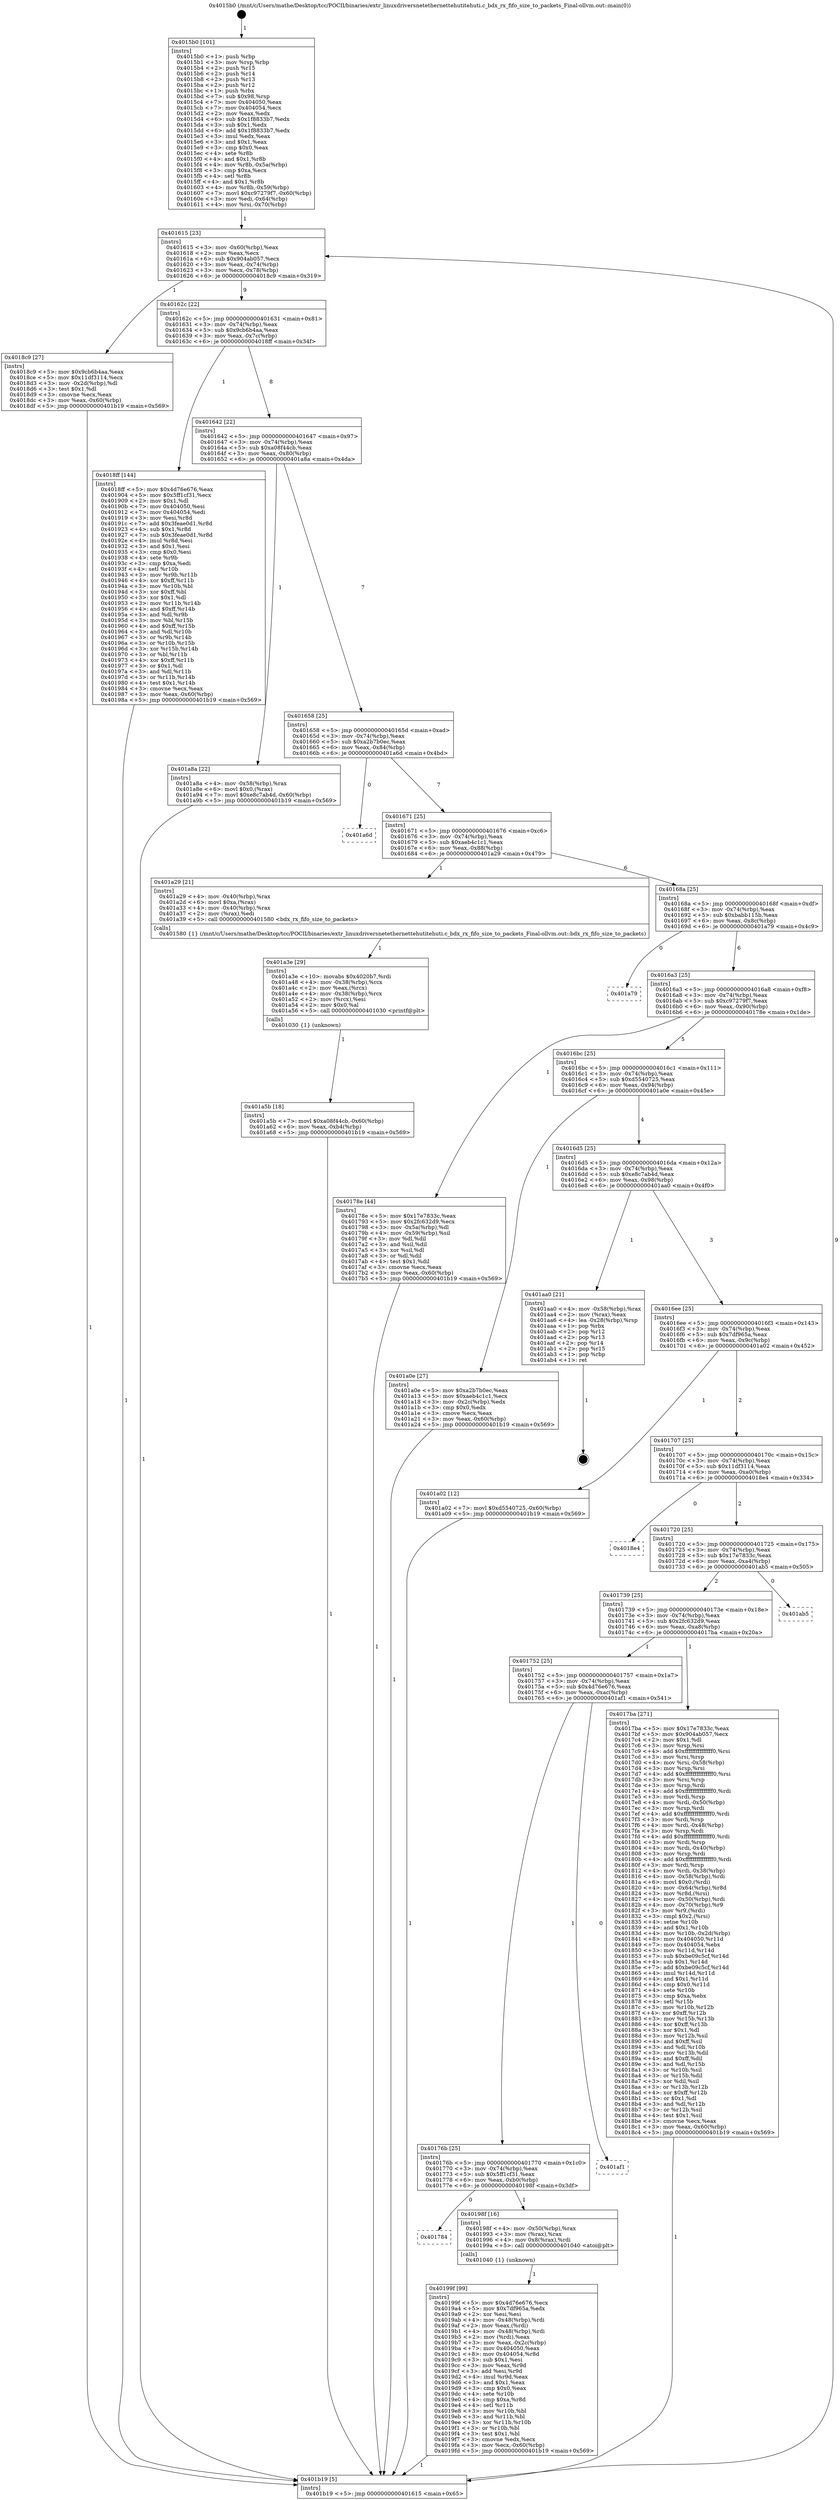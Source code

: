 digraph "0x4015b0" {
  label = "0x4015b0 (/mnt/c/Users/mathe/Desktop/tcc/POCII/binaries/extr_linuxdriversnetethernettehutitehuti.c_bdx_rx_fifo_size_to_packets_Final-ollvm.out::main(0))"
  labelloc = "t"
  node[shape=record]

  Entry [label="",width=0.3,height=0.3,shape=circle,fillcolor=black,style=filled]
  "0x401615" [label="{
     0x401615 [23]\l
     | [instrs]\l
     &nbsp;&nbsp;0x401615 \<+3\>: mov -0x60(%rbp),%eax\l
     &nbsp;&nbsp;0x401618 \<+2\>: mov %eax,%ecx\l
     &nbsp;&nbsp;0x40161a \<+6\>: sub $0x904ab057,%ecx\l
     &nbsp;&nbsp;0x401620 \<+3\>: mov %eax,-0x74(%rbp)\l
     &nbsp;&nbsp;0x401623 \<+3\>: mov %ecx,-0x78(%rbp)\l
     &nbsp;&nbsp;0x401626 \<+6\>: je 00000000004018c9 \<main+0x319\>\l
  }"]
  "0x4018c9" [label="{
     0x4018c9 [27]\l
     | [instrs]\l
     &nbsp;&nbsp;0x4018c9 \<+5\>: mov $0x9cb6b4aa,%eax\l
     &nbsp;&nbsp;0x4018ce \<+5\>: mov $0x11df3114,%ecx\l
     &nbsp;&nbsp;0x4018d3 \<+3\>: mov -0x2d(%rbp),%dl\l
     &nbsp;&nbsp;0x4018d6 \<+3\>: test $0x1,%dl\l
     &nbsp;&nbsp;0x4018d9 \<+3\>: cmovne %ecx,%eax\l
     &nbsp;&nbsp;0x4018dc \<+3\>: mov %eax,-0x60(%rbp)\l
     &nbsp;&nbsp;0x4018df \<+5\>: jmp 0000000000401b19 \<main+0x569\>\l
  }"]
  "0x40162c" [label="{
     0x40162c [22]\l
     | [instrs]\l
     &nbsp;&nbsp;0x40162c \<+5\>: jmp 0000000000401631 \<main+0x81\>\l
     &nbsp;&nbsp;0x401631 \<+3\>: mov -0x74(%rbp),%eax\l
     &nbsp;&nbsp;0x401634 \<+5\>: sub $0x9cb6b4aa,%eax\l
     &nbsp;&nbsp;0x401639 \<+3\>: mov %eax,-0x7c(%rbp)\l
     &nbsp;&nbsp;0x40163c \<+6\>: je 00000000004018ff \<main+0x34f\>\l
  }"]
  Exit [label="",width=0.3,height=0.3,shape=circle,fillcolor=black,style=filled,peripheries=2]
  "0x4018ff" [label="{
     0x4018ff [144]\l
     | [instrs]\l
     &nbsp;&nbsp;0x4018ff \<+5\>: mov $0x4d76e676,%eax\l
     &nbsp;&nbsp;0x401904 \<+5\>: mov $0x5ff1cf31,%ecx\l
     &nbsp;&nbsp;0x401909 \<+2\>: mov $0x1,%dl\l
     &nbsp;&nbsp;0x40190b \<+7\>: mov 0x404050,%esi\l
     &nbsp;&nbsp;0x401912 \<+7\>: mov 0x404054,%edi\l
     &nbsp;&nbsp;0x401919 \<+3\>: mov %esi,%r8d\l
     &nbsp;&nbsp;0x40191c \<+7\>: add $0x3feae0d1,%r8d\l
     &nbsp;&nbsp;0x401923 \<+4\>: sub $0x1,%r8d\l
     &nbsp;&nbsp;0x401927 \<+7\>: sub $0x3feae0d1,%r8d\l
     &nbsp;&nbsp;0x40192e \<+4\>: imul %r8d,%esi\l
     &nbsp;&nbsp;0x401932 \<+3\>: and $0x1,%esi\l
     &nbsp;&nbsp;0x401935 \<+3\>: cmp $0x0,%esi\l
     &nbsp;&nbsp;0x401938 \<+4\>: sete %r9b\l
     &nbsp;&nbsp;0x40193c \<+3\>: cmp $0xa,%edi\l
     &nbsp;&nbsp;0x40193f \<+4\>: setl %r10b\l
     &nbsp;&nbsp;0x401943 \<+3\>: mov %r9b,%r11b\l
     &nbsp;&nbsp;0x401946 \<+4\>: xor $0xff,%r11b\l
     &nbsp;&nbsp;0x40194a \<+3\>: mov %r10b,%bl\l
     &nbsp;&nbsp;0x40194d \<+3\>: xor $0xff,%bl\l
     &nbsp;&nbsp;0x401950 \<+3\>: xor $0x1,%dl\l
     &nbsp;&nbsp;0x401953 \<+3\>: mov %r11b,%r14b\l
     &nbsp;&nbsp;0x401956 \<+4\>: and $0xff,%r14b\l
     &nbsp;&nbsp;0x40195a \<+3\>: and %dl,%r9b\l
     &nbsp;&nbsp;0x40195d \<+3\>: mov %bl,%r15b\l
     &nbsp;&nbsp;0x401960 \<+4\>: and $0xff,%r15b\l
     &nbsp;&nbsp;0x401964 \<+3\>: and %dl,%r10b\l
     &nbsp;&nbsp;0x401967 \<+3\>: or %r9b,%r14b\l
     &nbsp;&nbsp;0x40196a \<+3\>: or %r10b,%r15b\l
     &nbsp;&nbsp;0x40196d \<+3\>: xor %r15b,%r14b\l
     &nbsp;&nbsp;0x401970 \<+3\>: or %bl,%r11b\l
     &nbsp;&nbsp;0x401973 \<+4\>: xor $0xff,%r11b\l
     &nbsp;&nbsp;0x401977 \<+3\>: or $0x1,%dl\l
     &nbsp;&nbsp;0x40197a \<+3\>: and %dl,%r11b\l
     &nbsp;&nbsp;0x40197d \<+3\>: or %r11b,%r14b\l
     &nbsp;&nbsp;0x401980 \<+4\>: test $0x1,%r14b\l
     &nbsp;&nbsp;0x401984 \<+3\>: cmovne %ecx,%eax\l
     &nbsp;&nbsp;0x401987 \<+3\>: mov %eax,-0x60(%rbp)\l
     &nbsp;&nbsp;0x40198a \<+5\>: jmp 0000000000401b19 \<main+0x569\>\l
  }"]
  "0x401642" [label="{
     0x401642 [22]\l
     | [instrs]\l
     &nbsp;&nbsp;0x401642 \<+5\>: jmp 0000000000401647 \<main+0x97\>\l
     &nbsp;&nbsp;0x401647 \<+3\>: mov -0x74(%rbp),%eax\l
     &nbsp;&nbsp;0x40164a \<+5\>: sub $0xa08f44cb,%eax\l
     &nbsp;&nbsp;0x40164f \<+3\>: mov %eax,-0x80(%rbp)\l
     &nbsp;&nbsp;0x401652 \<+6\>: je 0000000000401a8a \<main+0x4da\>\l
  }"]
  "0x401a5b" [label="{
     0x401a5b [18]\l
     | [instrs]\l
     &nbsp;&nbsp;0x401a5b \<+7\>: movl $0xa08f44cb,-0x60(%rbp)\l
     &nbsp;&nbsp;0x401a62 \<+6\>: mov %eax,-0xb4(%rbp)\l
     &nbsp;&nbsp;0x401a68 \<+5\>: jmp 0000000000401b19 \<main+0x569\>\l
  }"]
  "0x401a8a" [label="{
     0x401a8a [22]\l
     | [instrs]\l
     &nbsp;&nbsp;0x401a8a \<+4\>: mov -0x58(%rbp),%rax\l
     &nbsp;&nbsp;0x401a8e \<+6\>: movl $0x0,(%rax)\l
     &nbsp;&nbsp;0x401a94 \<+7\>: movl $0xe8c7ab4d,-0x60(%rbp)\l
     &nbsp;&nbsp;0x401a9b \<+5\>: jmp 0000000000401b19 \<main+0x569\>\l
  }"]
  "0x401658" [label="{
     0x401658 [25]\l
     | [instrs]\l
     &nbsp;&nbsp;0x401658 \<+5\>: jmp 000000000040165d \<main+0xad\>\l
     &nbsp;&nbsp;0x40165d \<+3\>: mov -0x74(%rbp),%eax\l
     &nbsp;&nbsp;0x401660 \<+5\>: sub $0xa2b7b0ec,%eax\l
     &nbsp;&nbsp;0x401665 \<+6\>: mov %eax,-0x84(%rbp)\l
     &nbsp;&nbsp;0x40166b \<+6\>: je 0000000000401a6d \<main+0x4bd\>\l
  }"]
  "0x401a3e" [label="{
     0x401a3e [29]\l
     | [instrs]\l
     &nbsp;&nbsp;0x401a3e \<+10\>: movabs $0x4020b7,%rdi\l
     &nbsp;&nbsp;0x401a48 \<+4\>: mov -0x38(%rbp),%rcx\l
     &nbsp;&nbsp;0x401a4c \<+2\>: mov %eax,(%rcx)\l
     &nbsp;&nbsp;0x401a4e \<+4\>: mov -0x38(%rbp),%rcx\l
     &nbsp;&nbsp;0x401a52 \<+2\>: mov (%rcx),%esi\l
     &nbsp;&nbsp;0x401a54 \<+2\>: mov $0x0,%al\l
     &nbsp;&nbsp;0x401a56 \<+5\>: call 0000000000401030 \<printf@plt\>\l
     | [calls]\l
     &nbsp;&nbsp;0x401030 \{1\} (unknown)\l
  }"]
  "0x401a6d" [label="{
     0x401a6d\l
  }", style=dashed]
  "0x401671" [label="{
     0x401671 [25]\l
     | [instrs]\l
     &nbsp;&nbsp;0x401671 \<+5\>: jmp 0000000000401676 \<main+0xc6\>\l
     &nbsp;&nbsp;0x401676 \<+3\>: mov -0x74(%rbp),%eax\l
     &nbsp;&nbsp;0x401679 \<+5\>: sub $0xaeb4c1c1,%eax\l
     &nbsp;&nbsp;0x40167e \<+6\>: mov %eax,-0x88(%rbp)\l
     &nbsp;&nbsp;0x401684 \<+6\>: je 0000000000401a29 \<main+0x479\>\l
  }"]
  "0x40199f" [label="{
     0x40199f [99]\l
     | [instrs]\l
     &nbsp;&nbsp;0x40199f \<+5\>: mov $0x4d76e676,%ecx\l
     &nbsp;&nbsp;0x4019a4 \<+5\>: mov $0x7df965a,%edx\l
     &nbsp;&nbsp;0x4019a9 \<+2\>: xor %esi,%esi\l
     &nbsp;&nbsp;0x4019ab \<+4\>: mov -0x48(%rbp),%rdi\l
     &nbsp;&nbsp;0x4019af \<+2\>: mov %eax,(%rdi)\l
     &nbsp;&nbsp;0x4019b1 \<+4\>: mov -0x48(%rbp),%rdi\l
     &nbsp;&nbsp;0x4019b5 \<+2\>: mov (%rdi),%eax\l
     &nbsp;&nbsp;0x4019b7 \<+3\>: mov %eax,-0x2c(%rbp)\l
     &nbsp;&nbsp;0x4019ba \<+7\>: mov 0x404050,%eax\l
     &nbsp;&nbsp;0x4019c1 \<+8\>: mov 0x404054,%r8d\l
     &nbsp;&nbsp;0x4019c9 \<+3\>: sub $0x1,%esi\l
     &nbsp;&nbsp;0x4019cc \<+3\>: mov %eax,%r9d\l
     &nbsp;&nbsp;0x4019cf \<+3\>: add %esi,%r9d\l
     &nbsp;&nbsp;0x4019d2 \<+4\>: imul %r9d,%eax\l
     &nbsp;&nbsp;0x4019d6 \<+3\>: and $0x1,%eax\l
     &nbsp;&nbsp;0x4019d9 \<+3\>: cmp $0x0,%eax\l
     &nbsp;&nbsp;0x4019dc \<+4\>: sete %r10b\l
     &nbsp;&nbsp;0x4019e0 \<+4\>: cmp $0xa,%r8d\l
     &nbsp;&nbsp;0x4019e4 \<+4\>: setl %r11b\l
     &nbsp;&nbsp;0x4019e8 \<+3\>: mov %r10b,%bl\l
     &nbsp;&nbsp;0x4019eb \<+3\>: and %r11b,%bl\l
     &nbsp;&nbsp;0x4019ee \<+3\>: xor %r11b,%r10b\l
     &nbsp;&nbsp;0x4019f1 \<+3\>: or %r10b,%bl\l
     &nbsp;&nbsp;0x4019f4 \<+3\>: test $0x1,%bl\l
     &nbsp;&nbsp;0x4019f7 \<+3\>: cmovne %edx,%ecx\l
     &nbsp;&nbsp;0x4019fa \<+3\>: mov %ecx,-0x60(%rbp)\l
     &nbsp;&nbsp;0x4019fd \<+5\>: jmp 0000000000401b19 \<main+0x569\>\l
  }"]
  "0x401a29" [label="{
     0x401a29 [21]\l
     | [instrs]\l
     &nbsp;&nbsp;0x401a29 \<+4\>: mov -0x40(%rbp),%rax\l
     &nbsp;&nbsp;0x401a2d \<+6\>: movl $0xa,(%rax)\l
     &nbsp;&nbsp;0x401a33 \<+4\>: mov -0x40(%rbp),%rax\l
     &nbsp;&nbsp;0x401a37 \<+2\>: mov (%rax),%edi\l
     &nbsp;&nbsp;0x401a39 \<+5\>: call 0000000000401580 \<bdx_rx_fifo_size_to_packets\>\l
     | [calls]\l
     &nbsp;&nbsp;0x401580 \{1\} (/mnt/c/Users/mathe/Desktop/tcc/POCII/binaries/extr_linuxdriversnetethernettehutitehuti.c_bdx_rx_fifo_size_to_packets_Final-ollvm.out::bdx_rx_fifo_size_to_packets)\l
  }"]
  "0x40168a" [label="{
     0x40168a [25]\l
     | [instrs]\l
     &nbsp;&nbsp;0x40168a \<+5\>: jmp 000000000040168f \<main+0xdf\>\l
     &nbsp;&nbsp;0x40168f \<+3\>: mov -0x74(%rbp),%eax\l
     &nbsp;&nbsp;0x401692 \<+5\>: sub $0xbabb115b,%eax\l
     &nbsp;&nbsp;0x401697 \<+6\>: mov %eax,-0x8c(%rbp)\l
     &nbsp;&nbsp;0x40169d \<+6\>: je 0000000000401a79 \<main+0x4c9\>\l
  }"]
  "0x401784" [label="{
     0x401784\l
  }", style=dashed]
  "0x401a79" [label="{
     0x401a79\l
  }", style=dashed]
  "0x4016a3" [label="{
     0x4016a3 [25]\l
     | [instrs]\l
     &nbsp;&nbsp;0x4016a3 \<+5\>: jmp 00000000004016a8 \<main+0xf8\>\l
     &nbsp;&nbsp;0x4016a8 \<+3\>: mov -0x74(%rbp),%eax\l
     &nbsp;&nbsp;0x4016ab \<+5\>: sub $0xc97279f7,%eax\l
     &nbsp;&nbsp;0x4016b0 \<+6\>: mov %eax,-0x90(%rbp)\l
     &nbsp;&nbsp;0x4016b6 \<+6\>: je 000000000040178e \<main+0x1de\>\l
  }"]
  "0x40198f" [label="{
     0x40198f [16]\l
     | [instrs]\l
     &nbsp;&nbsp;0x40198f \<+4\>: mov -0x50(%rbp),%rax\l
     &nbsp;&nbsp;0x401993 \<+3\>: mov (%rax),%rax\l
     &nbsp;&nbsp;0x401996 \<+4\>: mov 0x8(%rax),%rdi\l
     &nbsp;&nbsp;0x40199a \<+5\>: call 0000000000401040 \<atoi@plt\>\l
     | [calls]\l
     &nbsp;&nbsp;0x401040 \{1\} (unknown)\l
  }"]
  "0x40178e" [label="{
     0x40178e [44]\l
     | [instrs]\l
     &nbsp;&nbsp;0x40178e \<+5\>: mov $0x17e7833c,%eax\l
     &nbsp;&nbsp;0x401793 \<+5\>: mov $0x2fc632d9,%ecx\l
     &nbsp;&nbsp;0x401798 \<+3\>: mov -0x5a(%rbp),%dl\l
     &nbsp;&nbsp;0x40179b \<+4\>: mov -0x59(%rbp),%sil\l
     &nbsp;&nbsp;0x40179f \<+3\>: mov %dl,%dil\l
     &nbsp;&nbsp;0x4017a2 \<+3\>: and %sil,%dil\l
     &nbsp;&nbsp;0x4017a5 \<+3\>: xor %sil,%dl\l
     &nbsp;&nbsp;0x4017a8 \<+3\>: or %dl,%dil\l
     &nbsp;&nbsp;0x4017ab \<+4\>: test $0x1,%dil\l
     &nbsp;&nbsp;0x4017af \<+3\>: cmovne %ecx,%eax\l
     &nbsp;&nbsp;0x4017b2 \<+3\>: mov %eax,-0x60(%rbp)\l
     &nbsp;&nbsp;0x4017b5 \<+5\>: jmp 0000000000401b19 \<main+0x569\>\l
  }"]
  "0x4016bc" [label="{
     0x4016bc [25]\l
     | [instrs]\l
     &nbsp;&nbsp;0x4016bc \<+5\>: jmp 00000000004016c1 \<main+0x111\>\l
     &nbsp;&nbsp;0x4016c1 \<+3\>: mov -0x74(%rbp),%eax\l
     &nbsp;&nbsp;0x4016c4 \<+5\>: sub $0xd5540725,%eax\l
     &nbsp;&nbsp;0x4016c9 \<+6\>: mov %eax,-0x94(%rbp)\l
     &nbsp;&nbsp;0x4016cf \<+6\>: je 0000000000401a0e \<main+0x45e\>\l
  }"]
  "0x401b19" [label="{
     0x401b19 [5]\l
     | [instrs]\l
     &nbsp;&nbsp;0x401b19 \<+5\>: jmp 0000000000401615 \<main+0x65\>\l
  }"]
  "0x4015b0" [label="{
     0x4015b0 [101]\l
     | [instrs]\l
     &nbsp;&nbsp;0x4015b0 \<+1\>: push %rbp\l
     &nbsp;&nbsp;0x4015b1 \<+3\>: mov %rsp,%rbp\l
     &nbsp;&nbsp;0x4015b4 \<+2\>: push %r15\l
     &nbsp;&nbsp;0x4015b6 \<+2\>: push %r14\l
     &nbsp;&nbsp;0x4015b8 \<+2\>: push %r13\l
     &nbsp;&nbsp;0x4015ba \<+2\>: push %r12\l
     &nbsp;&nbsp;0x4015bc \<+1\>: push %rbx\l
     &nbsp;&nbsp;0x4015bd \<+7\>: sub $0x98,%rsp\l
     &nbsp;&nbsp;0x4015c4 \<+7\>: mov 0x404050,%eax\l
     &nbsp;&nbsp;0x4015cb \<+7\>: mov 0x404054,%ecx\l
     &nbsp;&nbsp;0x4015d2 \<+2\>: mov %eax,%edx\l
     &nbsp;&nbsp;0x4015d4 \<+6\>: sub $0x1f8833b7,%edx\l
     &nbsp;&nbsp;0x4015da \<+3\>: sub $0x1,%edx\l
     &nbsp;&nbsp;0x4015dd \<+6\>: add $0x1f8833b7,%edx\l
     &nbsp;&nbsp;0x4015e3 \<+3\>: imul %edx,%eax\l
     &nbsp;&nbsp;0x4015e6 \<+3\>: and $0x1,%eax\l
     &nbsp;&nbsp;0x4015e9 \<+3\>: cmp $0x0,%eax\l
     &nbsp;&nbsp;0x4015ec \<+4\>: sete %r8b\l
     &nbsp;&nbsp;0x4015f0 \<+4\>: and $0x1,%r8b\l
     &nbsp;&nbsp;0x4015f4 \<+4\>: mov %r8b,-0x5a(%rbp)\l
     &nbsp;&nbsp;0x4015f8 \<+3\>: cmp $0xa,%ecx\l
     &nbsp;&nbsp;0x4015fb \<+4\>: setl %r8b\l
     &nbsp;&nbsp;0x4015ff \<+4\>: and $0x1,%r8b\l
     &nbsp;&nbsp;0x401603 \<+4\>: mov %r8b,-0x59(%rbp)\l
     &nbsp;&nbsp;0x401607 \<+7\>: movl $0xc97279f7,-0x60(%rbp)\l
     &nbsp;&nbsp;0x40160e \<+3\>: mov %edi,-0x64(%rbp)\l
     &nbsp;&nbsp;0x401611 \<+4\>: mov %rsi,-0x70(%rbp)\l
  }"]
  "0x40176b" [label="{
     0x40176b [25]\l
     | [instrs]\l
     &nbsp;&nbsp;0x40176b \<+5\>: jmp 0000000000401770 \<main+0x1c0\>\l
     &nbsp;&nbsp;0x401770 \<+3\>: mov -0x74(%rbp),%eax\l
     &nbsp;&nbsp;0x401773 \<+5\>: sub $0x5ff1cf31,%eax\l
     &nbsp;&nbsp;0x401778 \<+6\>: mov %eax,-0xb0(%rbp)\l
     &nbsp;&nbsp;0x40177e \<+6\>: je 000000000040198f \<main+0x3df\>\l
  }"]
  "0x401a0e" [label="{
     0x401a0e [27]\l
     | [instrs]\l
     &nbsp;&nbsp;0x401a0e \<+5\>: mov $0xa2b7b0ec,%eax\l
     &nbsp;&nbsp;0x401a13 \<+5\>: mov $0xaeb4c1c1,%ecx\l
     &nbsp;&nbsp;0x401a18 \<+3\>: mov -0x2c(%rbp),%edx\l
     &nbsp;&nbsp;0x401a1b \<+3\>: cmp $0x0,%edx\l
     &nbsp;&nbsp;0x401a1e \<+3\>: cmove %ecx,%eax\l
     &nbsp;&nbsp;0x401a21 \<+3\>: mov %eax,-0x60(%rbp)\l
     &nbsp;&nbsp;0x401a24 \<+5\>: jmp 0000000000401b19 \<main+0x569\>\l
  }"]
  "0x4016d5" [label="{
     0x4016d5 [25]\l
     | [instrs]\l
     &nbsp;&nbsp;0x4016d5 \<+5\>: jmp 00000000004016da \<main+0x12a\>\l
     &nbsp;&nbsp;0x4016da \<+3\>: mov -0x74(%rbp),%eax\l
     &nbsp;&nbsp;0x4016dd \<+5\>: sub $0xe8c7ab4d,%eax\l
     &nbsp;&nbsp;0x4016e2 \<+6\>: mov %eax,-0x98(%rbp)\l
     &nbsp;&nbsp;0x4016e8 \<+6\>: je 0000000000401aa0 \<main+0x4f0\>\l
  }"]
  "0x401af1" [label="{
     0x401af1\l
  }", style=dashed]
  "0x401aa0" [label="{
     0x401aa0 [21]\l
     | [instrs]\l
     &nbsp;&nbsp;0x401aa0 \<+4\>: mov -0x58(%rbp),%rax\l
     &nbsp;&nbsp;0x401aa4 \<+2\>: mov (%rax),%eax\l
     &nbsp;&nbsp;0x401aa6 \<+4\>: lea -0x28(%rbp),%rsp\l
     &nbsp;&nbsp;0x401aaa \<+1\>: pop %rbx\l
     &nbsp;&nbsp;0x401aab \<+2\>: pop %r12\l
     &nbsp;&nbsp;0x401aad \<+2\>: pop %r13\l
     &nbsp;&nbsp;0x401aaf \<+2\>: pop %r14\l
     &nbsp;&nbsp;0x401ab1 \<+2\>: pop %r15\l
     &nbsp;&nbsp;0x401ab3 \<+1\>: pop %rbp\l
     &nbsp;&nbsp;0x401ab4 \<+1\>: ret\l
  }"]
  "0x4016ee" [label="{
     0x4016ee [25]\l
     | [instrs]\l
     &nbsp;&nbsp;0x4016ee \<+5\>: jmp 00000000004016f3 \<main+0x143\>\l
     &nbsp;&nbsp;0x4016f3 \<+3\>: mov -0x74(%rbp),%eax\l
     &nbsp;&nbsp;0x4016f6 \<+5\>: sub $0x7df965a,%eax\l
     &nbsp;&nbsp;0x4016fb \<+6\>: mov %eax,-0x9c(%rbp)\l
     &nbsp;&nbsp;0x401701 \<+6\>: je 0000000000401a02 \<main+0x452\>\l
  }"]
  "0x401752" [label="{
     0x401752 [25]\l
     | [instrs]\l
     &nbsp;&nbsp;0x401752 \<+5\>: jmp 0000000000401757 \<main+0x1a7\>\l
     &nbsp;&nbsp;0x401757 \<+3\>: mov -0x74(%rbp),%eax\l
     &nbsp;&nbsp;0x40175a \<+5\>: sub $0x4d76e676,%eax\l
     &nbsp;&nbsp;0x40175f \<+6\>: mov %eax,-0xac(%rbp)\l
     &nbsp;&nbsp;0x401765 \<+6\>: je 0000000000401af1 \<main+0x541\>\l
  }"]
  "0x401a02" [label="{
     0x401a02 [12]\l
     | [instrs]\l
     &nbsp;&nbsp;0x401a02 \<+7\>: movl $0xd5540725,-0x60(%rbp)\l
     &nbsp;&nbsp;0x401a09 \<+5\>: jmp 0000000000401b19 \<main+0x569\>\l
  }"]
  "0x401707" [label="{
     0x401707 [25]\l
     | [instrs]\l
     &nbsp;&nbsp;0x401707 \<+5\>: jmp 000000000040170c \<main+0x15c\>\l
     &nbsp;&nbsp;0x40170c \<+3\>: mov -0x74(%rbp),%eax\l
     &nbsp;&nbsp;0x40170f \<+5\>: sub $0x11df3114,%eax\l
     &nbsp;&nbsp;0x401714 \<+6\>: mov %eax,-0xa0(%rbp)\l
     &nbsp;&nbsp;0x40171a \<+6\>: je 00000000004018e4 \<main+0x334\>\l
  }"]
  "0x4017ba" [label="{
     0x4017ba [271]\l
     | [instrs]\l
     &nbsp;&nbsp;0x4017ba \<+5\>: mov $0x17e7833c,%eax\l
     &nbsp;&nbsp;0x4017bf \<+5\>: mov $0x904ab057,%ecx\l
     &nbsp;&nbsp;0x4017c4 \<+2\>: mov $0x1,%dl\l
     &nbsp;&nbsp;0x4017c6 \<+3\>: mov %rsp,%rsi\l
     &nbsp;&nbsp;0x4017c9 \<+4\>: add $0xfffffffffffffff0,%rsi\l
     &nbsp;&nbsp;0x4017cd \<+3\>: mov %rsi,%rsp\l
     &nbsp;&nbsp;0x4017d0 \<+4\>: mov %rsi,-0x58(%rbp)\l
     &nbsp;&nbsp;0x4017d4 \<+3\>: mov %rsp,%rsi\l
     &nbsp;&nbsp;0x4017d7 \<+4\>: add $0xfffffffffffffff0,%rsi\l
     &nbsp;&nbsp;0x4017db \<+3\>: mov %rsi,%rsp\l
     &nbsp;&nbsp;0x4017de \<+3\>: mov %rsp,%rdi\l
     &nbsp;&nbsp;0x4017e1 \<+4\>: add $0xfffffffffffffff0,%rdi\l
     &nbsp;&nbsp;0x4017e5 \<+3\>: mov %rdi,%rsp\l
     &nbsp;&nbsp;0x4017e8 \<+4\>: mov %rdi,-0x50(%rbp)\l
     &nbsp;&nbsp;0x4017ec \<+3\>: mov %rsp,%rdi\l
     &nbsp;&nbsp;0x4017ef \<+4\>: add $0xfffffffffffffff0,%rdi\l
     &nbsp;&nbsp;0x4017f3 \<+3\>: mov %rdi,%rsp\l
     &nbsp;&nbsp;0x4017f6 \<+4\>: mov %rdi,-0x48(%rbp)\l
     &nbsp;&nbsp;0x4017fa \<+3\>: mov %rsp,%rdi\l
     &nbsp;&nbsp;0x4017fd \<+4\>: add $0xfffffffffffffff0,%rdi\l
     &nbsp;&nbsp;0x401801 \<+3\>: mov %rdi,%rsp\l
     &nbsp;&nbsp;0x401804 \<+4\>: mov %rdi,-0x40(%rbp)\l
     &nbsp;&nbsp;0x401808 \<+3\>: mov %rsp,%rdi\l
     &nbsp;&nbsp;0x40180b \<+4\>: add $0xfffffffffffffff0,%rdi\l
     &nbsp;&nbsp;0x40180f \<+3\>: mov %rdi,%rsp\l
     &nbsp;&nbsp;0x401812 \<+4\>: mov %rdi,-0x38(%rbp)\l
     &nbsp;&nbsp;0x401816 \<+4\>: mov -0x58(%rbp),%rdi\l
     &nbsp;&nbsp;0x40181a \<+6\>: movl $0x0,(%rdi)\l
     &nbsp;&nbsp;0x401820 \<+4\>: mov -0x64(%rbp),%r8d\l
     &nbsp;&nbsp;0x401824 \<+3\>: mov %r8d,(%rsi)\l
     &nbsp;&nbsp;0x401827 \<+4\>: mov -0x50(%rbp),%rdi\l
     &nbsp;&nbsp;0x40182b \<+4\>: mov -0x70(%rbp),%r9\l
     &nbsp;&nbsp;0x40182f \<+3\>: mov %r9,(%rdi)\l
     &nbsp;&nbsp;0x401832 \<+3\>: cmpl $0x2,(%rsi)\l
     &nbsp;&nbsp;0x401835 \<+4\>: setne %r10b\l
     &nbsp;&nbsp;0x401839 \<+4\>: and $0x1,%r10b\l
     &nbsp;&nbsp;0x40183d \<+4\>: mov %r10b,-0x2d(%rbp)\l
     &nbsp;&nbsp;0x401841 \<+8\>: mov 0x404050,%r11d\l
     &nbsp;&nbsp;0x401849 \<+7\>: mov 0x404054,%ebx\l
     &nbsp;&nbsp;0x401850 \<+3\>: mov %r11d,%r14d\l
     &nbsp;&nbsp;0x401853 \<+7\>: sub $0xbe09c5cf,%r14d\l
     &nbsp;&nbsp;0x40185a \<+4\>: sub $0x1,%r14d\l
     &nbsp;&nbsp;0x40185e \<+7\>: add $0xbe09c5cf,%r14d\l
     &nbsp;&nbsp;0x401865 \<+4\>: imul %r14d,%r11d\l
     &nbsp;&nbsp;0x401869 \<+4\>: and $0x1,%r11d\l
     &nbsp;&nbsp;0x40186d \<+4\>: cmp $0x0,%r11d\l
     &nbsp;&nbsp;0x401871 \<+4\>: sete %r10b\l
     &nbsp;&nbsp;0x401875 \<+3\>: cmp $0xa,%ebx\l
     &nbsp;&nbsp;0x401878 \<+4\>: setl %r15b\l
     &nbsp;&nbsp;0x40187c \<+3\>: mov %r10b,%r12b\l
     &nbsp;&nbsp;0x40187f \<+4\>: xor $0xff,%r12b\l
     &nbsp;&nbsp;0x401883 \<+3\>: mov %r15b,%r13b\l
     &nbsp;&nbsp;0x401886 \<+4\>: xor $0xff,%r13b\l
     &nbsp;&nbsp;0x40188a \<+3\>: xor $0x1,%dl\l
     &nbsp;&nbsp;0x40188d \<+3\>: mov %r12b,%sil\l
     &nbsp;&nbsp;0x401890 \<+4\>: and $0xff,%sil\l
     &nbsp;&nbsp;0x401894 \<+3\>: and %dl,%r10b\l
     &nbsp;&nbsp;0x401897 \<+3\>: mov %r13b,%dil\l
     &nbsp;&nbsp;0x40189a \<+4\>: and $0xff,%dil\l
     &nbsp;&nbsp;0x40189e \<+3\>: and %dl,%r15b\l
     &nbsp;&nbsp;0x4018a1 \<+3\>: or %r10b,%sil\l
     &nbsp;&nbsp;0x4018a4 \<+3\>: or %r15b,%dil\l
     &nbsp;&nbsp;0x4018a7 \<+3\>: xor %dil,%sil\l
     &nbsp;&nbsp;0x4018aa \<+3\>: or %r13b,%r12b\l
     &nbsp;&nbsp;0x4018ad \<+4\>: xor $0xff,%r12b\l
     &nbsp;&nbsp;0x4018b1 \<+3\>: or $0x1,%dl\l
     &nbsp;&nbsp;0x4018b4 \<+3\>: and %dl,%r12b\l
     &nbsp;&nbsp;0x4018b7 \<+3\>: or %r12b,%sil\l
     &nbsp;&nbsp;0x4018ba \<+4\>: test $0x1,%sil\l
     &nbsp;&nbsp;0x4018be \<+3\>: cmovne %ecx,%eax\l
     &nbsp;&nbsp;0x4018c1 \<+3\>: mov %eax,-0x60(%rbp)\l
     &nbsp;&nbsp;0x4018c4 \<+5\>: jmp 0000000000401b19 \<main+0x569\>\l
  }"]
  "0x4018e4" [label="{
     0x4018e4\l
  }", style=dashed]
  "0x401720" [label="{
     0x401720 [25]\l
     | [instrs]\l
     &nbsp;&nbsp;0x401720 \<+5\>: jmp 0000000000401725 \<main+0x175\>\l
     &nbsp;&nbsp;0x401725 \<+3\>: mov -0x74(%rbp),%eax\l
     &nbsp;&nbsp;0x401728 \<+5\>: sub $0x17e7833c,%eax\l
     &nbsp;&nbsp;0x40172d \<+6\>: mov %eax,-0xa4(%rbp)\l
     &nbsp;&nbsp;0x401733 \<+6\>: je 0000000000401ab5 \<main+0x505\>\l
  }"]
  "0x401739" [label="{
     0x401739 [25]\l
     | [instrs]\l
     &nbsp;&nbsp;0x401739 \<+5\>: jmp 000000000040173e \<main+0x18e\>\l
     &nbsp;&nbsp;0x40173e \<+3\>: mov -0x74(%rbp),%eax\l
     &nbsp;&nbsp;0x401741 \<+5\>: sub $0x2fc632d9,%eax\l
     &nbsp;&nbsp;0x401746 \<+6\>: mov %eax,-0xa8(%rbp)\l
     &nbsp;&nbsp;0x40174c \<+6\>: je 00000000004017ba \<main+0x20a\>\l
  }"]
  "0x401ab5" [label="{
     0x401ab5\l
  }", style=dashed]
  Entry -> "0x4015b0" [label=" 1"]
  "0x401615" -> "0x4018c9" [label=" 1"]
  "0x401615" -> "0x40162c" [label=" 9"]
  "0x401aa0" -> Exit [label=" 1"]
  "0x40162c" -> "0x4018ff" [label=" 1"]
  "0x40162c" -> "0x401642" [label=" 8"]
  "0x401a8a" -> "0x401b19" [label=" 1"]
  "0x401642" -> "0x401a8a" [label=" 1"]
  "0x401642" -> "0x401658" [label=" 7"]
  "0x401a5b" -> "0x401b19" [label=" 1"]
  "0x401658" -> "0x401a6d" [label=" 0"]
  "0x401658" -> "0x401671" [label=" 7"]
  "0x401a3e" -> "0x401a5b" [label=" 1"]
  "0x401671" -> "0x401a29" [label=" 1"]
  "0x401671" -> "0x40168a" [label=" 6"]
  "0x401a29" -> "0x401a3e" [label=" 1"]
  "0x40168a" -> "0x401a79" [label=" 0"]
  "0x40168a" -> "0x4016a3" [label=" 6"]
  "0x401a0e" -> "0x401b19" [label=" 1"]
  "0x4016a3" -> "0x40178e" [label=" 1"]
  "0x4016a3" -> "0x4016bc" [label=" 5"]
  "0x40178e" -> "0x401b19" [label=" 1"]
  "0x4015b0" -> "0x401615" [label=" 1"]
  "0x401b19" -> "0x401615" [label=" 9"]
  "0x401a02" -> "0x401b19" [label=" 1"]
  "0x4016bc" -> "0x401a0e" [label=" 1"]
  "0x4016bc" -> "0x4016d5" [label=" 4"]
  "0x40198f" -> "0x40199f" [label=" 1"]
  "0x4016d5" -> "0x401aa0" [label=" 1"]
  "0x4016d5" -> "0x4016ee" [label=" 3"]
  "0x40176b" -> "0x401784" [label=" 0"]
  "0x4016ee" -> "0x401a02" [label=" 1"]
  "0x4016ee" -> "0x401707" [label=" 2"]
  "0x401752" -> "0x40176b" [label=" 1"]
  "0x401707" -> "0x4018e4" [label=" 0"]
  "0x401707" -> "0x401720" [label=" 2"]
  "0x401752" -> "0x401af1" [label=" 0"]
  "0x401720" -> "0x401ab5" [label=" 0"]
  "0x401720" -> "0x401739" [label=" 2"]
  "0x40176b" -> "0x40198f" [label=" 1"]
  "0x401739" -> "0x4017ba" [label=" 1"]
  "0x401739" -> "0x401752" [label=" 1"]
  "0x40199f" -> "0x401b19" [label=" 1"]
  "0x4017ba" -> "0x401b19" [label=" 1"]
  "0x4018c9" -> "0x401b19" [label=" 1"]
  "0x4018ff" -> "0x401b19" [label=" 1"]
}
